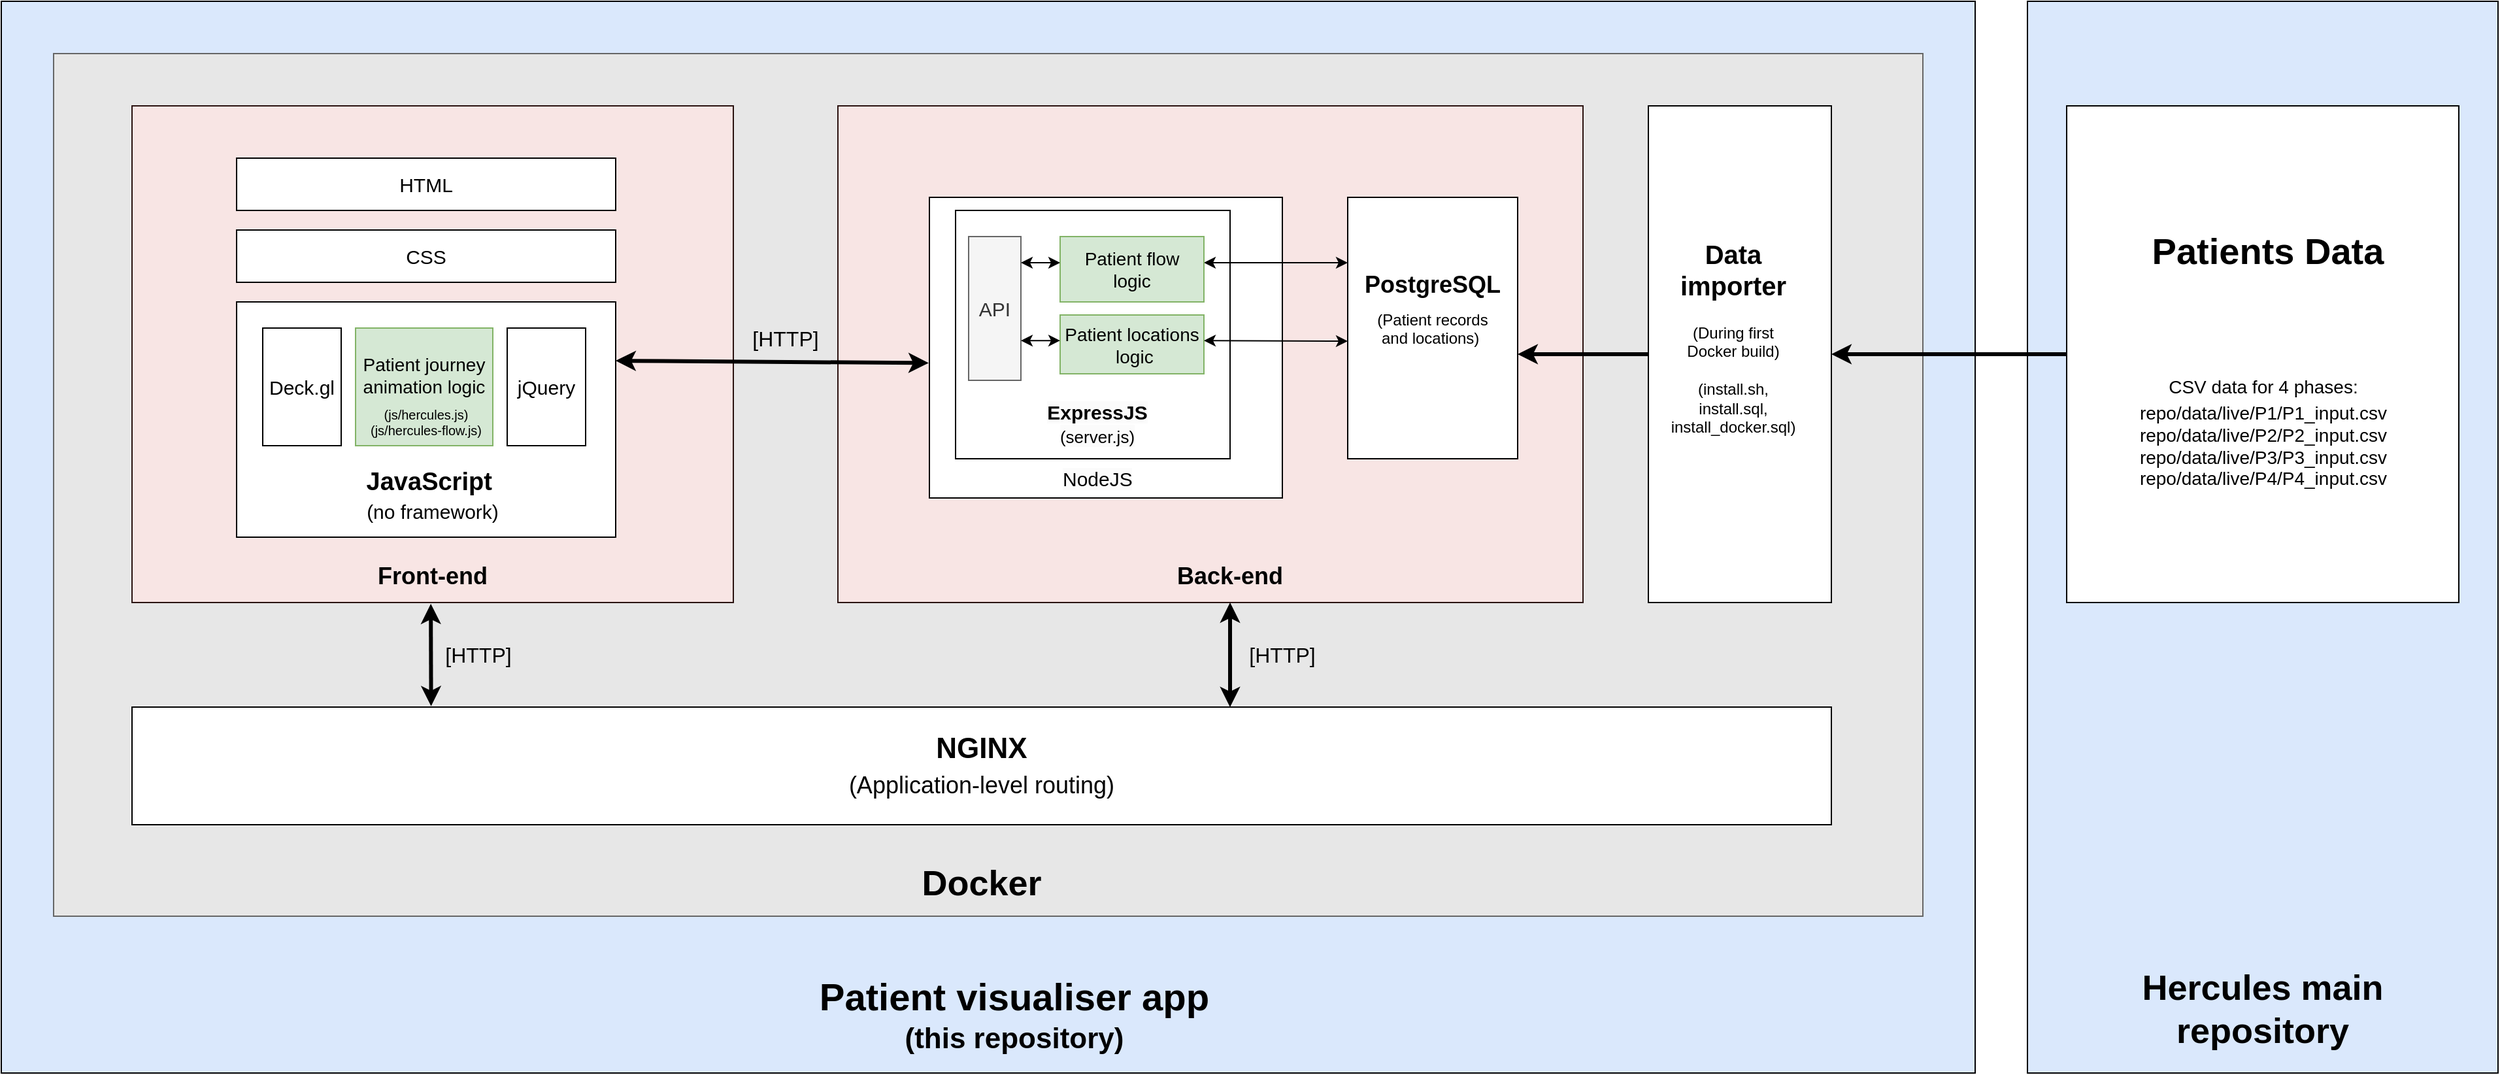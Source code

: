 <mxfile version="28.2.8">
  <diagram name="Page-1" id="Z-S1KvS1Lm3f_A9z0iKp">
    <mxGraphModel dx="3337" dy="1226" grid="1" gridSize="10" guides="1" tooltips="1" connect="1" arrows="1" fold="1" page="1" pageScale="1" pageWidth="827" pageHeight="1169" math="0" shadow="0">
      <root>
        <mxCell id="0" />
        <mxCell id="1" parent="0" />
        <mxCell id="x4PW75qz6XVA_bf90FU4-29" value="" style="rounded=0;whiteSpace=wrap;html=1;fillColor=#dae8fc;strokeColor=#020203;" vertex="1" parent="1">
          <mxGeometry x="-800" y="40" width="1510" height="820" as="geometry" />
        </mxCell>
        <mxCell id="x4PW75qz6XVA_bf90FU4-30" value="&lt;font style=&quot;font-size: 29px;&quot;&gt;Patient visualiser app&lt;/font&gt;&lt;div&gt;&lt;font style=&quot;font-size: 22px;&quot;&gt;(this&amp;nbsp;repository)&lt;/font&gt;&lt;/div&gt;" style="text;html=1;align=center;verticalAlign=middle;whiteSpace=wrap;rounded=0;fontStyle=1;fontSize=23;" vertex="1" parent="1">
          <mxGeometry x="-220" y="780" width="390" height="72" as="geometry" />
        </mxCell>
        <mxCell id="x4PW75qz6XVA_bf90FU4-4" value="" style="rounded=0;whiteSpace=wrap;html=1;fillColor=#E7E7E7;fontColor=#333333;strokeColor=#666666;" vertex="1" parent="1">
          <mxGeometry x="-760" y="80" width="1430" height="660" as="geometry" />
        </mxCell>
        <mxCell id="x4PW75qz6XVA_bf90FU4-5" value="&lt;font&gt;&lt;b&gt;Docker&lt;/b&gt;&lt;/font&gt;" style="text;html=1;align=center;verticalAlign=middle;whiteSpace=wrap;rounded=0;fontSize=27;" vertex="1" parent="1">
          <mxGeometry x="-80" y="700" width="60" height="30" as="geometry" />
        </mxCell>
        <mxCell id="x4PW75qz6XVA_bf90FU4-1" value="" style="rounded=0;whiteSpace=wrap;html=1;fillColor=#F8E5E4;strokeColor=#2B1311;" vertex="1" parent="1">
          <mxGeometry x="-160" y="120" width="570" height="380" as="geometry" />
        </mxCell>
        <mxCell id="x4PW75qz6XVA_bf90FU4-2" value="" style="rounded=0;whiteSpace=wrap;html=1;fillColor=#F8E5E4;strokeColor=#2B1311;" vertex="1" parent="1">
          <mxGeometry x="-700" y="120" width="460" height="380" as="geometry" />
        </mxCell>
        <mxCell id="x4PW75qz6XVA_bf90FU4-3" value="Front-end" style="text;html=1;align=center;verticalAlign=middle;whiteSpace=wrap;rounded=0;fontSize=18;fontStyle=1" vertex="1" parent="1">
          <mxGeometry x="-535" y="460" width="130" height="40" as="geometry" />
        </mxCell>
        <mxCell id="x4PW75qz6XVA_bf90FU4-6" value="HTML" style="rounded=0;whiteSpace=wrap;html=1;fontSize=15;" vertex="1" parent="1">
          <mxGeometry x="-620" y="160" width="290" height="40" as="geometry" />
        </mxCell>
        <mxCell id="x4PW75qz6XVA_bf90FU4-7" value="CSS" style="rounded=0;whiteSpace=wrap;html=1;fontSize=15;" vertex="1" parent="1">
          <mxGeometry x="-620" y="215" width="290" height="40" as="geometry" />
        </mxCell>
        <mxCell id="x4PW75qz6XVA_bf90FU4-8" value="" style="rounded=0;whiteSpace=wrap;html=1;fontSize=15;" vertex="1" parent="1">
          <mxGeometry x="-620" y="270" width="290" height="180" as="geometry" />
        </mxCell>
        <mxCell id="x4PW75qz6XVA_bf90FU4-9" value="" style="rounded=0;whiteSpace=wrap;html=1;" vertex="1" parent="1">
          <mxGeometry x="-90" y="190" width="270" height="230" as="geometry" />
        </mxCell>
        <mxCell id="x4PW75qz6XVA_bf90FU4-10" value="&lt;span style=&quot;color: rgb(0, 0, 0); font-family: Helvetica; font-style: normal; font-variant-ligatures: normal; font-variant-caps: normal; font-weight: 400; letter-spacing: normal; orphans: 2; text-align: center; text-indent: 0px; text-transform: none; widows: 2; word-spacing: 0px; -webkit-text-stroke-width: 0px; white-space: normal; background-color: rgb(251, 251, 251); text-decoration-thickness: initial; text-decoration-style: initial; text-decoration-color: initial; float: none; display: inline !important;&quot;&gt;NodeJS&lt;/span&gt;" style="text;whiteSpace=wrap;html=1;fontSize=15;" vertex="1" parent="1">
          <mxGeometry x="10" y="390" width="80" height="40" as="geometry" />
        </mxCell>
        <mxCell id="x4PW75qz6XVA_bf90FU4-11" value="" style="rounded=0;whiteSpace=wrap;html=1;" vertex="1" parent="1">
          <mxGeometry x="-70" y="200" width="210" height="190" as="geometry" />
        </mxCell>
        <mxCell id="x4PW75qz6XVA_bf90FU4-12" value="&lt;span style=&quot;color: rgb(0, 0, 0); font-family: Helvetica; font-style: normal; font-variant-ligatures: normal; font-variant-caps: normal; letter-spacing: normal; orphans: 2; text-indent: 0px; text-transform: none; widows: 2; word-spacing: 0px; -webkit-text-stroke-width: 0px; white-space: normal; background-color: rgb(251, 251, 251); text-decoration-thickness: initial; text-decoration-style: initial; text-decoration-color: initial; float: none; display: inline !important;&quot;&gt;&lt;b&gt;ExpressJS&lt;/b&gt;&lt;br&gt;&lt;font style=&quot;font-size: 13px;&quot;&gt;(server.js)&lt;/font&gt;&lt;/span&gt;" style="text;whiteSpace=wrap;html=1;fontSize=15;align=center;" vertex="1" parent="1">
          <mxGeometry y="339" width="77" height="50" as="geometry" />
        </mxCell>
        <mxCell id="x4PW75qz6XVA_bf90FU4-13" style="rounded=0;orthogonalLoop=1;jettySize=auto;html=1;entryX=0;entryY=0.25;entryDx=0;entryDy=0;startArrow=classic;startFill=1;" edge="1" parent="1" target="x4PW75qz6XVA_bf90FU4-15">
          <mxGeometry relative="1" as="geometry">
            <mxPoint x="120" y="240" as="sourcePoint" />
          </mxGeometry>
        </mxCell>
        <mxCell id="x4PW75qz6XVA_bf90FU4-14" value="Patient flow&lt;br&gt;logic" style="text;html=1;align=center;verticalAlign=middle;whiteSpace=wrap;rounded=0;fillColor=#d5e8d4;strokeColor=#82b366;fontSize=14;" vertex="1" parent="1">
          <mxGeometry x="10" y="220" width="110" height="50" as="geometry" />
        </mxCell>
        <mxCell id="x4PW75qz6XVA_bf90FU4-15" value="" style="rounded=0;whiteSpace=wrap;html=1;" vertex="1" parent="1">
          <mxGeometry x="230" y="190" width="130" height="200" as="geometry" />
        </mxCell>
        <mxCell id="x4PW75qz6XVA_bf90FU4-16" value="PostgreSQL" style="text;whiteSpace=wrap;fontStyle=1;align=center;fontSize=18;" vertex="1" parent="1">
          <mxGeometry x="250" y="240" width="90" height="20" as="geometry" />
        </mxCell>
        <mxCell id="x4PW75qz6XVA_bf90FU4-17" value="API" style="rounded=0;whiteSpace=wrap;html=1;fillColor=#f5f5f5;fontColor=#333333;strokeColor=#666666;fontSize=15;" vertex="1" parent="1">
          <mxGeometry x="-60" y="220" width="40" height="110" as="geometry" />
        </mxCell>
        <mxCell id="x4PW75qz6XVA_bf90FU4-20" style="edgeStyle=orthogonalEdgeStyle;rounded=0;orthogonalLoop=1;jettySize=auto;html=1;startArrow=classic;startFill=1;" edge="1" parent="1">
          <mxGeometry relative="1" as="geometry">
            <mxPoint x="-20" y="240" as="sourcePoint" />
            <mxPoint x="10" y="240" as="targetPoint" />
          </mxGeometry>
        </mxCell>
        <mxCell id="x4PW75qz6XVA_bf90FU4-21" style="rounded=0;orthogonalLoop=1;jettySize=auto;html=1;startArrow=classic;startFill=1;entryX=-0.002;entryY=0.551;entryDx=0;entryDy=0;entryPerimeter=0;strokeWidth=3;exitX=1;exitY=0.25;exitDx=0;exitDy=0;" edge="1" parent="1" source="x4PW75qz6XVA_bf90FU4-8" target="x4PW75qz6XVA_bf90FU4-9">
          <mxGeometry relative="1" as="geometry">
            <mxPoint x="-220" y="314" as="sourcePoint" />
            <mxPoint x="-190" y="315" as="targetPoint" />
          </mxGeometry>
        </mxCell>
        <mxCell id="x4PW75qz6XVA_bf90FU4-23" value="Deck.gl" style="rounded=0;whiteSpace=wrap;html=1;fontSize=15;" vertex="1" parent="1">
          <mxGeometry x="-600" y="290" width="60" height="90" as="geometry" />
        </mxCell>
        <mxCell id="x4PW75qz6XVA_bf90FU4-24" value="jQuery" style="rounded=0;whiteSpace=wrap;html=1;fontSize=15;" vertex="1" parent="1">
          <mxGeometry x="-413" y="290" width="60" height="90" as="geometry" />
        </mxCell>
        <mxCell id="x4PW75qz6XVA_bf90FU4-25" value="Back-end" style="text;html=1;align=center;verticalAlign=middle;whiteSpace=wrap;rounded=0;fontStyle=1;fontSize=18;" vertex="1" parent="1">
          <mxGeometry x="90" y="460" width="100" height="40" as="geometry" />
        </mxCell>
        <mxCell id="x4PW75qz6XVA_bf90FU4-27" value="Patient locations&lt;br&gt;&amp;nbsp;logic" style="text;html=1;align=center;verticalAlign=middle;whiteSpace=wrap;rounded=0;fillColor=#d5e8d4;strokeColor=#82b366;fontSize=14;" vertex="1" parent="1">
          <mxGeometry x="10" y="280" width="110" height="45" as="geometry" />
        </mxCell>
        <mxCell id="x4PW75qz6XVA_bf90FU4-28" style="edgeStyle=orthogonalEdgeStyle;rounded=0;orthogonalLoop=1;jettySize=auto;html=1;startArrow=classic;startFill=1;" edge="1" parent="1">
          <mxGeometry relative="1" as="geometry">
            <mxPoint x="-20" y="299.58" as="sourcePoint" />
            <mxPoint x="10" y="299.58" as="targetPoint" />
          </mxGeometry>
        </mxCell>
        <mxCell id="x4PW75qz6XVA_bf90FU4-31" style="rounded=0;orthogonalLoop=1;jettySize=auto;html=1;startArrow=classic;startFill=1;" edge="1" parent="1">
          <mxGeometry relative="1" as="geometry">
            <mxPoint x="120" y="299.63" as="sourcePoint" />
            <mxPoint x="230" y="300" as="targetPoint" />
          </mxGeometry>
        </mxCell>
        <mxCell id="x4PW75qz6XVA_bf90FU4-32" value="(Patient records and locations) " style="text;whiteSpace=wrap;fontStyle=0;align=center;fontSize=12;" vertex="1" parent="1">
          <mxGeometry x="250" y="270" width="90" height="40" as="geometry" />
        </mxCell>
        <mxCell id="x4PW75qz6XVA_bf90FU4-49" style="edgeStyle=orthogonalEdgeStyle;rounded=0;orthogonalLoop=1;jettySize=auto;html=1;entryX=1;entryY=0.6;entryDx=0;entryDy=0;fontSize=20;strokeWidth=3;entryPerimeter=0;" edge="1" parent="1" source="x4PW75qz6XVA_bf90FU4-33" target="x4PW75qz6XVA_bf90FU4-15">
          <mxGeometry relative="1" as="geometry" />
        </mxCell>
        <mxCell id="x4PW75qz6XVA_bf90FU4-33" value="" style="rounded=0;whiteSpace=wrap;html=1;" vertex="1" parent="1">
          <mxGeometry x="460" y="120" width="140" height="380" as="geometry" />
        </mxCell>
        <mxCell id="x4PW75qz6XVA_bf90FU4-34" value="Data importer" style="text;whiteSpace=wrap;fontStyle=1;align=center;fontSize=20;" vertex="1" parent="1">
          <mxGeometry x="470" y="215" width="110" height="55" as="geometry" />
        </mxCell>
        <mxCell id="x4PW75qz6XVA_bf90FU4-35" value="(During first Docker build)&#xa;&#xa;(install.sh,&#xa;install.sql,&#xa;install_docker.sql)" style="text;whiteSpace=wrap;fontStyle=0;align=center;fontSize=12;" vertex="1" parent="1">
          <mxGeometry x="480" y="280" width="90" height="90" as="geometry" />
        </mxCell>
        <mxCell id="x4PW75qz6XVA_bf90FU4-37" value="&lt;font style=&quot;&quot;&gt;NGINX&lt;br&gt;&lt;font style=&quot;font-weight: normal; font-size: 18px;&quot;&gt;(Application-level routing)&lt;/font&gt;&lt;/font&gt;" style="rounded=0;whiteSpace=wrap;html=1;fontSize=22;fontStyle=1" vertex="1" parent="1">
          <mxGeometry x="-700" y="580" width="1300" height="90" as="geometry" />
        </mxCell>
        <mxCell id="x4PW75qz6XVA_bf90FU4-39" style="rounded=0;orthogonalLoop=1;jettySize=auto;html=1;startArrow=classic;startFill=1;strokeWidth=3;exitX=1;exitY=0.25;exitDx=0;exitDy=0;entryX=0.176;entryY=-0.008;entryDx=0;entryDy=0;entryPerimeter=0;" edge="1" parent="1" target="x4PW75qz6XVA_bf90FU4-37">
          <mxGeometry relative="1" as="geometry">
            <mxPoint x="-471.43" y="501" as="sourcePoint" />
            <mxPoint x="-471.43" y="640" as="targetPoint" />
          </mxGeometry>
        </mxCell>
        <mxCell id="x4PW75qz6XVA_bf90FU4-41" style="rounded=0;orthogonalLoop=1;jettySize=auto;html=1;startArrow=classic;startFill=1;strokeWidth=3;exitX=1;exitY=0.25;exitDx=0;exitDy=0;" edge="1" parent="1">
          <mxGeometry relative="1" as="geometry">
            <mxPoint x="140" y="500" as="sourcePoint" />
            <mxPoint x="140" y="580" as="targetPoint" />
          </mxGeometry>
        </mxCell>
        <mxCell id="x4PW75qz6XVA_bf90FU4-42" value="&lt;font&gt;Patient journey animation logic&lt;/font&gt;&lt;div&gt;&lt;br&gt;&lt;/div&gt;" style="rounded=0;whiteSpace=wrap;html=1;fillColor=#d5e8d4;strokeColor=#82b366;fontSize=14;" vertex="1" parent="1">
          <mxGeometry x="-529" y="290" width="105" height="90" as="geometry" />
        </mxCell>
        <mxCell id="x4PW75qz6XVA_bf90FU4-44" value="(js/hercules.js)(js/hercules-flow.js)" style="text;html=1;whiteSpace=wrap;strokeColor=none;fillColor=none;align=center;verticalAlign=middle;rounded=0;fontSize=10;" vertex="1" parent="1">
          <mxGeometry x="-520" y="347" width="90" height="30" as="geometry" />
        </mxCell>
        <mxCell id="x4PW75qz6XVA_bf90FU4-45" value="&lt;span style=&quot;font-weight: normal;&quot;&gt;[HTTP]&lt;/span&gt;" style="text;html=1;align=center;verticalAlign=middle;whiteSpace=wrap;rounded=0;fontSize=16;fontStyle=1" vertex="1" parent="1">
          <mxGeometry x="-230" y="277.5" width="60" height="40" as="geometry" />
        </mxCell>
        <mxCell id="x4PW75qz6XVA_bf90FU4-46" value="&lt;span style=&quot;font-weight: normal;&quot;&gt;[HTTP]&lt;/span&gt;" style="text;html=1;align=center;verticalAlign=middle;whiteSpace=wrap;rounded=0;fontSize=16;fontStyle=1" vertex="1" parent="1">
          <mxGeometry x="-465" y="520" width="60" height="40" as="geometry" />
        </mxCell>
        <mxCell id="x4PW75qz6XVA_bf90FU4-47" value="&lt;span style=&quot;font-weight: normal;&quot;&gt;[HTTP]&lt;/span&gt;" style="text;html=1;align=center;verticalAlign=middle;whiteSpace=wrap;rounded=0;fontSize=16;fontStyle=1" vertex="1" parent="1">
          <mxGeometry x="150" y="520" width="60" height="40" as="geometry" />
        </mxCell>
        <mxCell id="x4PW75qz6XVA_bf90FU4-50" value="" style="rounded=0;whiteSpace=wrap;html=1;fillColor=#dae8fc;strokeColor=#020203;" vertex="1" parent="1">
          <mxGeometry x="750" y="40" width="360" height="820" as="geometry" />
        </mxCell>
        <mxCell id="x4PW75qz6XVA_bf90FU4-51" value="&lt;font style=&quot;font-size: 27px;&quot;&gt;Hercules main repository&lt;/font&gt;" style="text;html=1;align=center;verticalAlign=middle;whiteSpace=wrap;rounded=0;fontStyle=1;fontSize=18;" vertex="1" parent="1">
          <mxGeometry x="775" y="770" width="310" height="82" as="geometry" />
        </mxCell>
        <mxCell id="x4PW75qz6XVA_bf90FU4-54" value="JavaScript " style="text;whiteSpace=wrap;align=center;fontStyle=1;fontSize=19;" vertex="1" parent="1">
          <mxGeometry x="-555" y="390" width="170" height="30" as="geometry" />
        </mxCell>
        <mxCell id="x4PW75qz6XVA_bf90FU4-55" value="(no framework)" style="text;whiteSpace=wrap;align=center;fontStyle=0;fontSize=15;" vertex="1" parent="1">
          <mxGeometry x="-555" y="415" width="170" height="30" as="geometry" />
        </mxCell>
        <mxCell id="x4PW75qz6XVA_bf90FU4-56" value="" style="rounded=0;whiteSpace=wrap;html=1;" vertex="1" parent="1">
          <mxGeometry x="780" y="120" width="300" height="380" as="geometry" />
        </mxCell>
        <mxCell id="x4PW75qz6XVA_bf90FU4-57" value="Patients Data&#xa;&#xa;" style="text;whiteSpace=wrap;fontStyle=1;align=center;fontSize=28;" vertex="1" parent="1">
          <mxGeometry x="818.5" y="207.5" width="230" height="75" as="geometry" />
        </mxCell>
        <mxCell id="x4PW75qz6XVA_bf90FU4-58" value="repo/data/live/P1/P1_input.csv&#xa;repo/data/live/P2/P2_input.csv&#xa;repo/data/live/P3/P3_input.csv&#xa;repo/data/live/P4/P4_input.csv" style="text;whiteSpace=wrap;fontStyle=0;align=center;fontSize=14;" vertex="1" parent="1">
          <mxGeometry x="825.5" y="340" width="209" height="80" as="geometry" />
        </mxCell>
        <mxCell id="x4PW75qz6XVA_bf90FU4-62" value="&lt;span&gt;CSV data for 4 phases:&lt;/span&gt;" style="text;html=1;whiteSpace=wrap;strokeColor=none;fillColor=none;align=center;verticalAlign=middle;rounded=0;fontSize=14;" vertex="1" parent="1">
          <mxGeometry x="815.75" y="320" width="228.5" height="30" as="geometry" />
        </mxCell>
        <mxCell id="x4PW75qz6XVA_bf90FU4-64" style="edgeStyle=orthogonalEdgeStyle;rounded=0;orthogonalLoop=1;jettySize=auto;html=1;entryX=1;entryY=0.6;entryDx=0;entryDy=0;fontSize=20;strokeWidth=3;entryPerimeter=0;exitX=0;exitY=0.5;exitDx=0;exitDy=0;" edge="1" parent="1" source="x4PW75qz6XVA_bf90FU4-56">
          <mxGeometry relative="1" as="geometry">
            <mxPoint x="700" y="310" as="sourcePoint" />
            <mxPoint x="600" y="310" as="targetPoint" />
          </mxGeometry>
        </mxCell>
      </root>
    </mxGraphModel>
  </diagram>
</mxfile>
